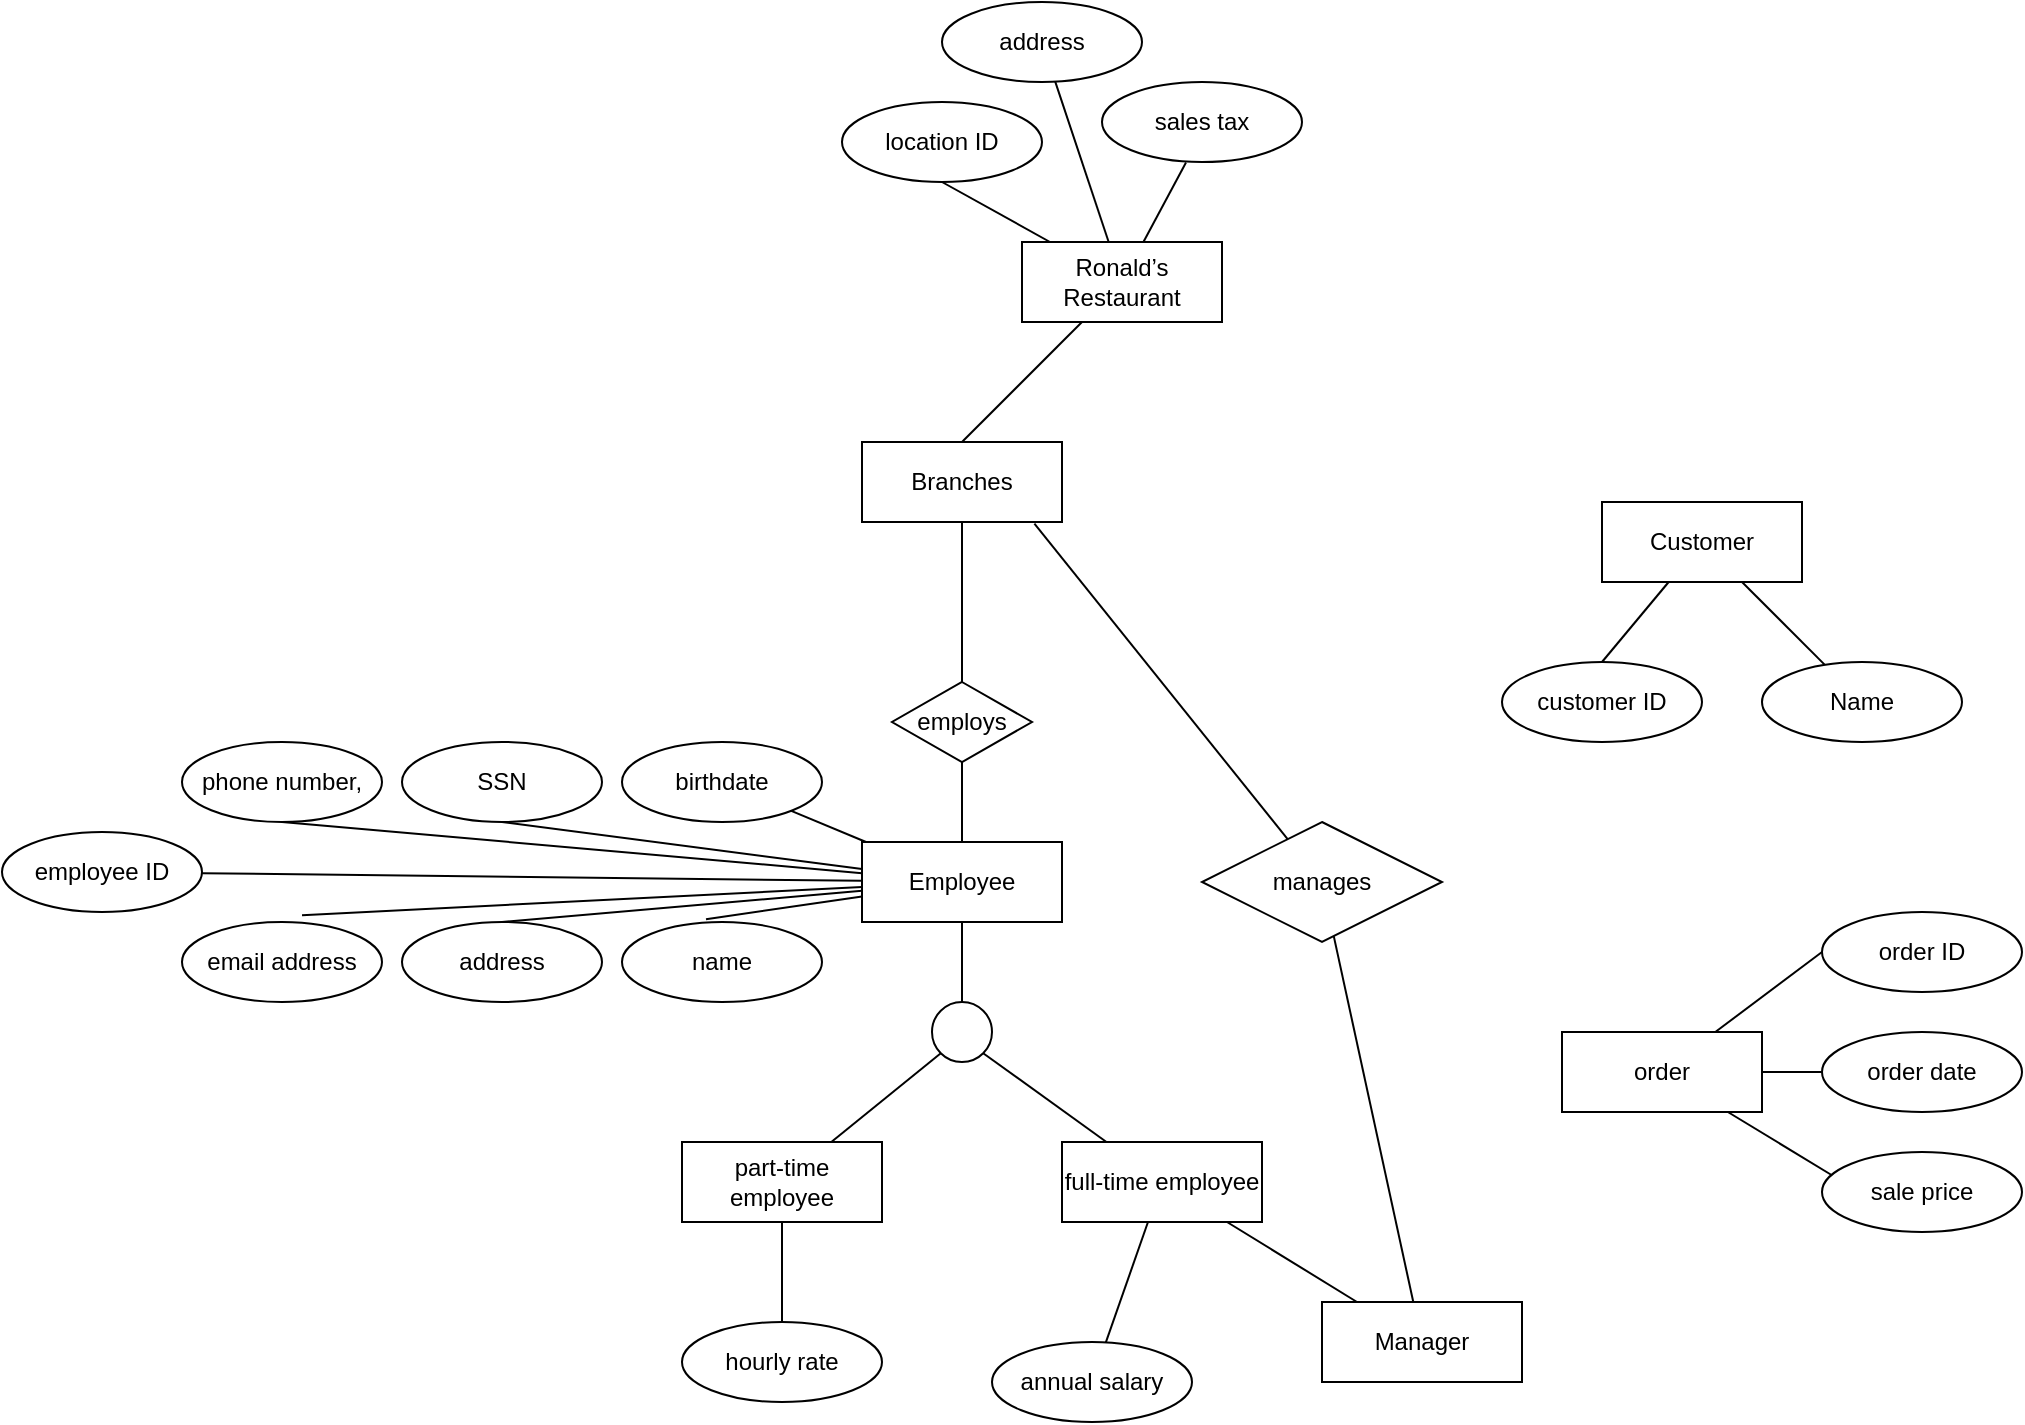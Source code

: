 <mxfile version="21.0.8" type="github">
  <diagram name="Page-1" id="IfERYH7wBA60UohbNIlO">
    <mxGraphModel dx="2107" dy="706" grid="1" gridSize="10" guides="1" tooltips="1" connect="1" arrows="1" fold="1" page="1" pageScale="1" pageWidth="850" pageHeight="1100" math="0" shadow="0">
      <root>
        <mxCell id="0" />
        <mxCell id="1" parent="0" />
        <mxCell id="xIak3zuEA5ebnnhG0JyV-5" value="location ID" style="ellipse;whiteSpace=wrap;html=1;align=center;" vertex="1" parent="1">
          <mxGeometry x="260" y="80" width="100" height="40" as="geometry" />
        </mxCell>
        <mxCell id="xIak3zuEA5ebnnhG0JyV-41" style="rounded=0;orthogonalLoop=1;jettySize=auto;html=1;entryX=0.5;entryY=1;entryDx=0;entryDy=0;endArrow=none;endFill=0;" edge="1" parent="1" source="xIak3zuEA5ebnnhG0JyV-6" target="xIak3zuEA5ebnnhG0JyV-5">
          <mxGeometry relative="1" as="geometry" />
        </mxCell>
        <mxCell id="xIak3zuEA5ebnnhG0JyV-42" style="rounded=0;orthogonalLoop=1;jettySize=auto;html=1;endArrow=none;endFill=0;" edge="1" parent="1" source="xIak3zuEA5ebnnhG0JyV-6" target="xIak3zuEA5ebnnhG0JyV-7">
          <mxGeometry relative="1" as="geometry" />
        </mxCell>
        <mxCell id="xIak3zuEA5ebnnhG0JyV-43" style="rounded=0;orthogonalLoop=1;jettySize=auto;html=1;entryX=0.42;entryY=1.007;entryDx=0;entryDy=0;endArrow=none;endFill=0;entryPerimeter=0;" edge="1" parent="1" source="xIak3zuEA5ebnnhG0JyV-6" target="xIak3zuEA5ebnnhG0JyV-8">
          <mxGeometry relative="1" as="geometry" />
        </mxCell>
        <mxCell id="xIak3zuEA5ebnnhG0JyV-61" style="rounded=0;orthogonalLoop=1;jettySize=auto;html=1;entryX=0.5;entryY=0;entryDx=0;entryDy=0;endArrow=none;endFill=0;" edge="1" parent="1" source="xIak3zuEA5ebnnhG0JyV-6" target="xIak3zuEA5ebnnhG0JyV-58">
          <mxGeometry relative="1" as="geometry" />
        </mxCell>
        <mxCell id="xIak3zuEA5ebnnhG0JyV-6" value="Ronald’s Restaurant" style="whiteSpace=wrap;html=1;align=center;" vertex="1" parent="1">
          <mxGeometry x="350" y="150" width="100" height="40" as="geometry" />
        </mxCell>
        <mxCell id="xIak3zuEA5ebnnhG0JyV-7" value="address" style="ellipse;whiteSpace=wrap;html=1;align=center;" vertex="1" parent="1">
          <mxGeometry x="310" y="30" width="100" height="40" as="geometry" />
        </mxCell>
        <mxCell id="xIak3zuEA5ebnnhG0JyV-8" value="sales tax" style="ellipse;whiteSpace=wrap;html=1;align=center;" vertex="1" parent="1">
          <mxGeometry x="390" y="70" width="100" height="40" as="geometry" />
        </mxCell>
        <mxCell id="xIak3zuEA5ebnnhG0JyV-29" value="" style="rounded=0;orthogonalLoop=1;jettySize=auto;html=1;endArrow=none;endFill=0;" edge="1" parent="1" source="xIak3zuEA5ebnnhG0JyV-9" target="xIak3zuEA5ebnnhG0JyV-17">
          <mxGeometry relative="1" as="geometry" />
        </mxCell>
        <mxCell id="xIak3zuEA5ebnnhG0JyV-30" style="rounded=0;orthogonalLoop=1;jettySize=auto;html=1;entryX=0.5;entryY=1;entryDx=0;entryDy=0;endArrow=none;endFill=0;" edge="1" parent="1" source="xIak3zuEA5ebnnhG0JyV-9" target="xIak3zuEA5ebnnhG0JyV-16">
          <mxGeometry relative="1" as="geometry" />
        </mxCell>
        <mxCell id="xIak3zuEA5ebnnhG0JyV-31" style="rounded=0;orthogonalLoop=1;jettySize=auto;html=1;entryX=0.5;entryY=1;entryDx=0;entryDy=0;endArrow=none;endFill=0;" edge="1" parent="1" source="xIak3zuEA5ebnnhG0JyV-9" target="xIak3zuEA5ebnnhG0JyV-13">
          <mxGeometry relative="1" as="geometry" />
        </mxCell>
        <mxCell id="xIak3zuEA5ebnnhG0JyV-32" style="rounded=0;orthogonalLoop=1;jettySize=auto;html=1;endArrow=none;endFill=0;" edge="1" parent="1" source="xIak3zuEA5ebnnhG0JyV-9" target="xIak3zuEA5ebnnhG0JyV-10">
          <mxGeometry relative="1" as="geometry" />
        </mxCell>
        <mxCell id="xIak3zuEA5ebnnhG0JyV-33" style="rounded=0;orthogonalLoop=1;jettySize=auto;html=1;entryX=0.42;entryY=-0.035;entryDx=0;entryDy=0;entryPerimeter=0;endArrow=none;endFill=0;" edge="1" parent="1" source="xIak3zuEA5ebnnhG0JyV-9" target="xIak3zuEA5ebnnhG0JyV-11">
          <mxGeometry relative="1" as="geometry" />
        </mxCell>
        <mxCell id="xIak3zuEA5ebnnhG0JyV-34" style="rounded=0;orthogonalLoop=1;jettySize=auto;html=1;entryX=0.5;entryY=0;entryDx=0;entryDy=0;endArrow=none;endFill=0;" edge="1" parent="1" source="xIak3zuEA5ebnnhG0JyV-9" target="xIak3zuEA5ebnnhG0JyV-12">
          <mxGeometry relative="1" as="geometry" />
        </mxCell>
        <mxCell id="xIak3zuEA5ebnnhG0JyV-35" style="rounded=0;orthogonalLoop=1;jettySize=auto;html=1;entryX=0.6;entryY=-0.085;entryDx=0;entryDy=0;entryPerimeter=0;endArrow=none;endFill=0;" edge="1" parent="1" source="xIak3zuEA5ebnnhG0JyV-9" target="xIak3zuEA5ebnnhG0JyV-15">
          <mxGeometry relative="1" as="geometry" />
        </mxCell>
        <mxCell id="xIak3zuEA5ebnnhG0JyV-9" value="Employee" style="whiteSpace=wrap;html=1;align=center;" vertex="1" parent="1">
          <mxGeometry x="270" y="450" width="100" height="40" as="geometry" />
        </mxCell>
        <mxCell id="xIak3zuEA5ebnnhG0JyV-10" value=" employee ID" style="ellipse;whiteSpace=wrap;html=1;align=center;" vertex="1" parent="1">
          <mxGeometry x="-160" y="445" width="100" height="40" as="geometry" />
        </mxCell>
        <mxCell id="xIak3zuEA5ebnnhG0JyV-11" value="name" style="ellipse;whiteSpace=wrap;html=1;align=center;" vertex="1" parent="1">
          <mxGeometry x="150" y="490" width="100" height="40" as="geometry" />
        </mxCell>
        <mxCell id="xIak3zuEA5ebnnhG0JyV-12" value="address" style="ellipse;whiteSpace=wrap;html=1;align=center;" vertex="1" parent="1">
          <mxGeometry x="40" y="490" width="100" height="40" as="geometry" />
        </mxCell>
        <mxCell id="xIak3zuEA5ebnnhG0JyV-13" value="phone number," style="ellipse;whiteSpace=wrap;html=1;align=center;" vertex="1" parent="1">
          <mxGeometry x="-70" y="400" width="100" height="40" as="geometry" />
        </mxCell>
        <mxCell id="xIak3zuEA5ebnnhG0JyV-15" value="email address" style="ellipse;whiteSpace=wrap;html=1;align=center;" vertex="1" parent="1">
          <mxGeometry x="-70" y="490" width="100" height="40" as="geometry" />
        </mxCell>
        <mxCell id="xIak3zuEA5ebnnhG0JyV-16" value="SSN" style="ellipse;whiteSpace=wrap;html=1;align=center;" vertex="1" parent="1">
          <mxGeometry x="40" y="400" width="100" height="40" as="geometry" />
        </mxCell>
        <mxCell id="xIak3zuEA5ebnnhG0JyV-17" value="birthdate" style="ellipse;whiteSpace=wrap;html=1;align=center;" vertex="1" parent="1">
          <mxGeometry x="150" y="400" width="100" height="40" as="geometry" />
        </mxCell>
        <mxCell id="xIak3zuEA5ebnnhG0JyV-20" style="rounded=0;orthogonalLoop=1;jettySize=auto;html=1;endArrow=none;endFill=0;" edge="1" parent="1" source="xIak3zuEA5ebnnhG0JyV-19" target="xIak3zuEA5ebnnhG0JyV-58">
          <mxGeometry relative="1" as="geometry" />
        </mxCell>
        <mxCell id="xIak3zuEA5ebnnhG0JyV-21" style="rounded=0;orthogonalLoop=1;jettySize=auto;html=1;entryX=0.5;entryY=0;entryDx=0;entryDy=0;endArrow=none;endFill=0;" edge="1" parent="1" source="xIak3zuEA5ebnnhG0JyV-19" target="xIak3zuEA5ebnnhG0JyV-9">
          <mxGeometry relative="1" as="geometry" />
        </mxCell>
        <mxCell id="xIak3zuEA5ebnnhG0JyV-19" value="employs&lt;br&gt;" style="shape=rhombus;perimeter=rhombusPerimeter;whiteSpace=wrap;html=1;align=center;" vertex="1" parent="1">
          <mxGeometry x="285" y="370" width="70" height="40" as="geometry" />
        </mxCell>
        <mxCell id="xIak3zuEA5ebnnhG0JyV-27" style="rounded=0;orthogonalLoop=1;jettySize=auto;html=1;entryX=0.5;entryY=1;entryDx=0;entryDy=0;endArrow=none;endFill=0;" edge="1" parent="1" source="xIak3zuEA5ebnnhG0JyV-22" target="xIak3zuEA5ebnnhG0JyV-9">
          <mxGeometry relative="1" as="geometry" />
        </mxCell>
        <mxCell id="xIak3zuEA5ebnnhG0JyV-22" value="" style="ellipse;whiteSpace=wrap;html=1;aspect=fixed;" vertex="1" parent="1">
          <mxGeometry x="305" y="530" width="30" height="30" as="geometry" />
        </mxCell>
        <mxCell id="xIak3zuEA5ebnnhG0JyV-26" style="rounded=0;orthogonalLoop=1;jettySize=auto;html=1;entryX=0;entryY=1;entryDx=0;entryDy=0;endArrow=none;endFill=0;" edge="1" parent="1" source="xIak3zuEA5ebnnhG0JyV-24" target="xIak3zuEA5ebnnhG0JyV-22">
          <mxGeometry relative="1" as="geometry" />
        </mxCell>
        <mxCell id="xIak3zuEA5ebnnhG0JyV-24" value="part-time employee" style="whiteSpace=wrap;html=1;align=center;" vertex="1" parent="1">
          <mxGeometry x="180" y="600" width="100" height="40" as="geometry" />
        </mxCell>
        <mxCell id="xIak3zuEA5ebnnhG0JyV-28" style="rounded=0;orthogonalLoop=1;jettySize=auto;html=1;entryX=1;entryY=1;entryDx=0;entryDy=0;endArrow=none;endFill=0;" edge="1" parent="1" source="xIak3zuEA5ebnnhG0JyV-25" target="xIak3zuEA5ebnnhG0JyV-22">
          <mxGeometry relative="1" as="geometry">
            <mxPoint x="340" y="560" as="targetPoint" />
          </mxGeometry>
        </mxCell>
        <mxCell id="xIak3zuEA5ebnnhG0JyV-62" style="rounded=0;orthogonalLoop=1;jettySize=auto;html=1;endArrow=none;endFill=0;" edge="1" parent="1" source="xIak3zuEA5ebnnhG0JyV-25" target="xIak3zuEA5ebnnhG0JyV-40">
          <mxGeometry relative="1" as="geometry" />
        </mxCell>
        <mxCell id="xIak3zuEA5ebnnhG0JyV-25" value="full-time employee" style="whiteSpace=wrap;html=1;align=center;" vertex="1" parent="1">
          <mxGeometry x="370" y="600" width="100" height="40" as="geometry" />
        </mxCell>
        <mxCell id="xIak3zuEA5ebnnhG0JyV-38" style="rounded=0;orthogonalLoop=1;jettySize=auto;html=1;entryX=0.5;entryY=1;entryDx=0;entryDy=0;endArrow=none;endFill=0;" edge="1" parent="1" source="xIak3zuEA5ebnnhG0JyV-36" target="xIak3zuEA5ebnnhG0JyV-24">
          <mxGeometry relative="1" as="geometry" />
        </mxCell>
        <mxCell id="xIak3zuEA5ebnnhG0JyV-36" value="hourly rate" style="ellipse;whiteSpace=wrap;html=1;align=center;" vertex="1" parent="1">
          <mxGeometry x="180" y="690" width="100" height="40" as="geometry" />
        </mxCell>
        <mxCell id="xIak3zuEA5ebnnhG0JyV-39" style="rounded=0;orthogonalLoop=1;jettySize=auto;html=1;endArrow=none;endFill=0;" edge="1" parent="1" source="xIak3zuEA5ebnnhG0JyV-37" target="xIak3zuEA5ebnnhG0JyV-25">
          <mxGeometry relative="1" as="geometry" />
        </mxCell>
        <mxCell id="xIak3zuEA5ebnnhG0JyV-37" value="annual salary" style="ellipse;whiteSpace=wrap;html=1;align=center;" vertex="1" parent="1">
          <mxGeometry x="335" y="700" width="100" height="40" as="geometry" />
        </mxCell>
        <mxCell id="xIak3zuEA5ebnnhG0JyV-68" style="rounded=0;orthogonalLoop=1;jettySize=auto;html=1;endArrow=none;endFill=0;" edge="1" parent="1" source="xIak3zuEA5ebnnhG0JyV-40" target="xIak3zuEA5ebnnhG0JyV-67">
          <mxGeometry relative="1" as="geometry" />
        </mxCell>
        <mxCell id="xIak3zuEA5ebnnhG0JyV-40" value="Manager" style="whiteSpace=wrap;html=1;align=center;" vertex="1" parent="1">
          <mxGeometry x="500" y="680" width="100" height="40" as="geometry" />
        </mxCell>
        <mxCell id="xIak3zuEA5ebnnhG0JyV-47" style="rounded=0;orthogonalLoop=1;jettySize=auto;html=1;entryX=0.5;entryY=0;entryDx=0;entryDy=0;endArrow=none;endFill=0;" edge="1" parent="1" source="xIak3zuEA5ebnnhG0JyV-44" target="xIak3zuEA5ebnnhG0JyV-45">
          <mxGeometry relative="1" as="geometry" />
        </mxCell>
        <mxCell id="xIak3zuEA5ebnnhG0JyV-48" style="rounded=0;orthogonalLoop=1;jettySize=auto;html=1;endArrow=none;endFill=0;" edge="1" parent="1" source="xIak3zuEA5ebnnhG0JyV-44" target="xIak3zuEA5ebnnhG0JyV-46">
          <mxGeometry relative="1" as="geometry" />
        </mxCell>
        <mxCell id="xIak3zuEA5ebnnhG0JyV-44" value="Customer" style="whiteSpace=wrap;html=1;align=center;" vertex="1" parent="1">
          <mxGeometry x="640" y="280" width="100" height="40" as="geometry" />
        </mxCell>
        <mxCell id="xIak3zuEA5ebnnhG0JyV-45" value="customer ID" style="ellipse;whiteSpace=wrap;html=1;align=center;" vertex="1" parent="1">
          <mxGeometry x="590" y="360" width="100" height="40" as="geometry" />
        </mxCell>
        <mxCell id="xIak3zuEA5ebnnhG0JyV-46" value="Name" style="ellipse;whiteSpace=wrap;html=1;align=center;" vertex="1" parent="1">
          <mxGeometry x="720" y="360" width="100" height="40" as="geometry" />
        </mxCell>
        <mxCell id="xIak3zuEA5ebnnhG0JyV-54" style="rounded=0;orthogonalLoop=1;jettySize=auto;html=1;entryX=0;entryY=0.5;entryDx=0;entryDy=0;endArrow=none;endFill=0;" edge="1" parent="1" source="xIak3zuEA5ebnnhG0JyV-49" target="xIak3zuEA5ebnnhG0JyV-51">
          <mxGeometry relative="1" as="geometry" />
        </mxCell>
        <mxCell id="xIak3zuEA5ebnnhG0JyV-56" style="rounded=0;orthogonalLoop=1;jettySize=auto;html=1;entryX=0;entryY=0.5;entryDx=0;entryDy=0;endArrow=none;endFill=0;" edge="1" parent="1" source="xIak3zuEA5ebnnhG0JyV-49" target="xIak3zuEA5ebnnhG0JyV-52">
          <mxGeometry relative="1" as="geometry" />
        </mxCell>
        <mxCell id="xIak3zuEA5ebnnhG0JyV-57" style="rounded=0;orthogonalLoop=1;jettySize=auto;html=1;entryX=0.058;entryY=0.303;entryDx=0;entryDy=0;entryPerimeter=0;endArrow=none;endFill=0;" edge="1" parent="1" source="xIak3zuEA5ebnnhG0JyV-49" target="xIak3zuEA5ebnnhG0JyV-53">
          <mxGeometry relative="1" as="geometry" />
        </mxCell>
        <mxCell id="xIak3zuEA5ebnnhG0JyV-49" value="order" style="whiteSpace=wrap;html=1;align=center;" vertex="1" parent="1">
          <mxGeometry x="620" y="545" width="100" height="40" as="geometry" />
        </mxCell>
        <mxCell id="xIak3zuEA5ebnnhG0JyV-51" value=" order ID" style="ellipse;whiteSpace=wrap;html=1;align=center;" vertex="1" parent="1">
          <mxGeometry x="750" y="485" width="100" height="40" as="geometry" />
        </mxCell>
        <mxCell id="xIak3zuEA5ebnnhG0JyV-52" value=" order date" style="ellipse;whiteSpace=wrap;html=1;align=center;" vertex="1" parent="1">
          <mxGeometry x="750" y="545" width="100" height="40" as="geometry" />
        </mxCell>
        <mxCell id="xIak3zuEA5ebnnhG0JyV-53" value="sale price" style="ellipse;whiteSpace=wrap;html=1;align=center;" vertex="1" parent="1">
          <mxGeometry x="750" y="605" width="100" height="40" as="geometry" />
        </mxCell>
        <mxCell id="xIak3zuEA5ebnnhG0JyV-58" value="Branches" style="whiteSpace=wrap;html=1;align=center;" vertex="1" parent="1">
          <mxGeometry x="270" y="250" width="100" height="40" as="geometry" />
        </mxCell>
        <mxCell id="xIak3zuEA5ebnnhG0JyV-69" style="rounded=0;orthogonalLoop=1;jettySize=auto;html=1;entryX=0.862;entryY=1.019;entryDx=0;entryDy=0;entryPerimeter=0;endArrow=none;endFill=0;" edge="1" parent="1" source="xIak3zuEA5ebnnhG0JyV-67" target="xIak3zuEA5ebnnhG0JyV-58">
          <mxGeometry relative="1" as="geometry" />
        </mxCell>
        <mxCell id="xIak3zuEA5ebnnhG0JyV-67" value="manages" style="shape=rhombus;perimeter=rhombusPerimeter;whiteSpace=wrap;html=1;align=center;" vertex="1" parent="1">
          <mxGeometry x="440" y="440" width="120" height="60" as="geometry" />
        </mxCell>
      </root>
    </mxGraphModel>
  </diagram>
</mxfile>
